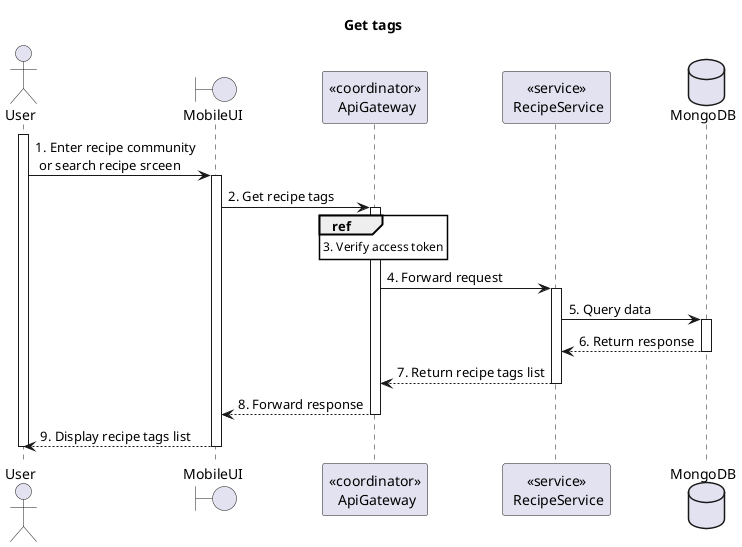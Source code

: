 @startuml Sequence
title "Get tags"
' Style section
<style>
  sequenceDiagram {
    reference {
      BackGroundColor white
    }
}
</style>

actor User
boundary MobileUI
participant "<<coordinator>>\n ApiGateway" as ApiGateway
participant "<<service>>\n RecipeService" as RecipeService
database MongoDB

activate User
User -> MobileUI++: 1. Enter recipe community \n or search recipe srceen

MobileUI -> ApiGateway++: 2. Get recipe tags

ref over ApiGateway: 3. Verify access token

ApiGateway -> RecipeService++: 4. Forward request

RecipeService -> MongoDB++: 5. Query data
RecipeService <-- MongoDB--: 6. Return response

ApiGateway <-- RecipeService--: 7. Return recipe tags list
MobileUI <-- ApiGateway--: 8. Forward response
User <-- MobileUI--: 9. Display recipe tags list
deactivate User

@enduml
